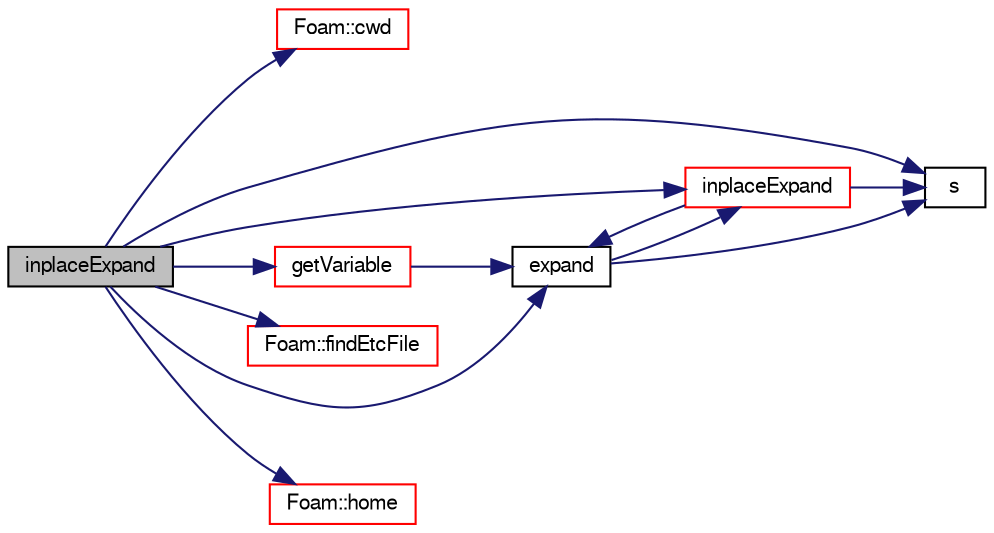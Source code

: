 digraph "inplaceExpand"
{
  bgcolor="transparent";
  edge [fontname="FreeSans",fontsize="10",labelfontname="FreeSans",labelfontsize="10"];
  node [fontname="FreeSans",fontsize="10",shape=record];
  rankdir="LR";
  Node1006 [label="inplaceExpand",height=0.2,width=0.4,color="black", fillcolor="grey75", style="filled", fontcolor="black"];
  Node1006 -> Node1007 [color="midnightblue",fontsize="10",style="solid",fontname="FreeSans"];
  Node1007 [label="Foam::cwd",height=0.2,width=0.4,color="red",URL="$a21124.html#a07e65e44305ffb6594966d3a53cb6272",tooltip="Return current working directory path name. "];
  Node1006 -> Node1055 [color="midnightblue",fontsize="10",style="solid",fontname="FreeSans"];
  Node1055 [label="expand",height=0.2,width=0.4,color="black",URL="$a21166.html#ad71b2438d1f3e1e22ecf86c379cb6c29",tooltip="Expand occurences of variables according to the mapping. "];
  Node1055 -> Node1056 [color="midnightblue",fontsize="10",style="solid",fontname="FreeSans"];
  Node1056 [label="inplaceExpand",height=0.2,width=0.4,color="red",URL="$a21166.html#adf940b7b0788929e0e11ea44e7f9c1bb",tooltip="Inplace expand occurences of variables according to the mapping. "];
  Node1056 -> Node1055 [color="midnightblue",fontsize="10",style="solid",fontname="FreeSans"];
  Node1056 -> Node1058 [color="midnightblue",fontsize="10",style="solid",fontname="FreeSans"];
  Node1058 [label="s",height=0.2,width=0.4,color="black",URL="$a18905.html#abb9c4233033fad2ad0206cd4adad3b9f"];
  Node1055 -> Node1058 [color="midnightblue",fontsize="10",style="solid",fontname="FreeSans"];
  Node1006 -> Node1059 [color="midnightblue",fontsize="10",style="solid",fontname="FreeSans"];
  Node1059 [label="Foam::findEtcFile",height=0.2,width=0.4,color="red",URL="$a21124.html#a64e4ef2dd826f43aabfdda9dcd8ba711",tooltip="Search for a file using findEtcFiles. "];
  Node1006 -> Node1078 [color="midnightblue",fontsize="10",style="solid",fontname="FreeSans"];
  Node1078 [label="getVariable",height=0.2,width=0.4,color="red",URL="$a21166.html#a0b683838814d3a93044a72f190d693ed",tooltip="Get dictionary or (optionally) environment variable. "];
  Node1078 -> Node1055 [color="midnightblue",fontsize="10",style="solid",fontname="FreeSans"];
  Node1006 -> Node1066 [color="midnightblue",fontsize="10",style="solid",fontname="FreeSans"];
  Node1066 [label="Foam::home",height=0.2,width=0.4,color="red",URL="$a21124.html#ae3d3ec6ddc4a201cdcf369c6a46bcaba",tooltip="Return home directory path name for the current user. "];
  Node1006 -> Node1056 [color="midnightblue",fontsize="10",style="solid",fontname="FreeSans"];
  Node1006 -> Node1058 [color="midnightblue",fontsize="10",style="solid",fontname="FreeSans"];
}
